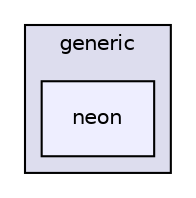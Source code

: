 digraph "src/cpu/kernels/lut/generic/neon" {
  compound=true
  node [ fontsize="10", fontname="Helvetica"];
  edge [ labelfontsize="10", labelfontname="Helvetica"];
  subgraph clusterdir_759ad130c4d2ade5bdd75789c156321e {
    graph [ bgcolor="#ddddee", pencolor="black", label="generic" fontname="Helvetica", fontsize="10", URL="dir_759ad130c4d2ade5bdd75789c156321e.xhtml"]
  dir_bcdcfeafa1fc614e266e5c60698ef6ce [shape=box, label="neon", style="filled", fillcolor="#eeeeff", pencolor="black", URL="dir_bcdcfeafa1fc614e266e5c60698ef6ce.xhtml"];
  }
}
